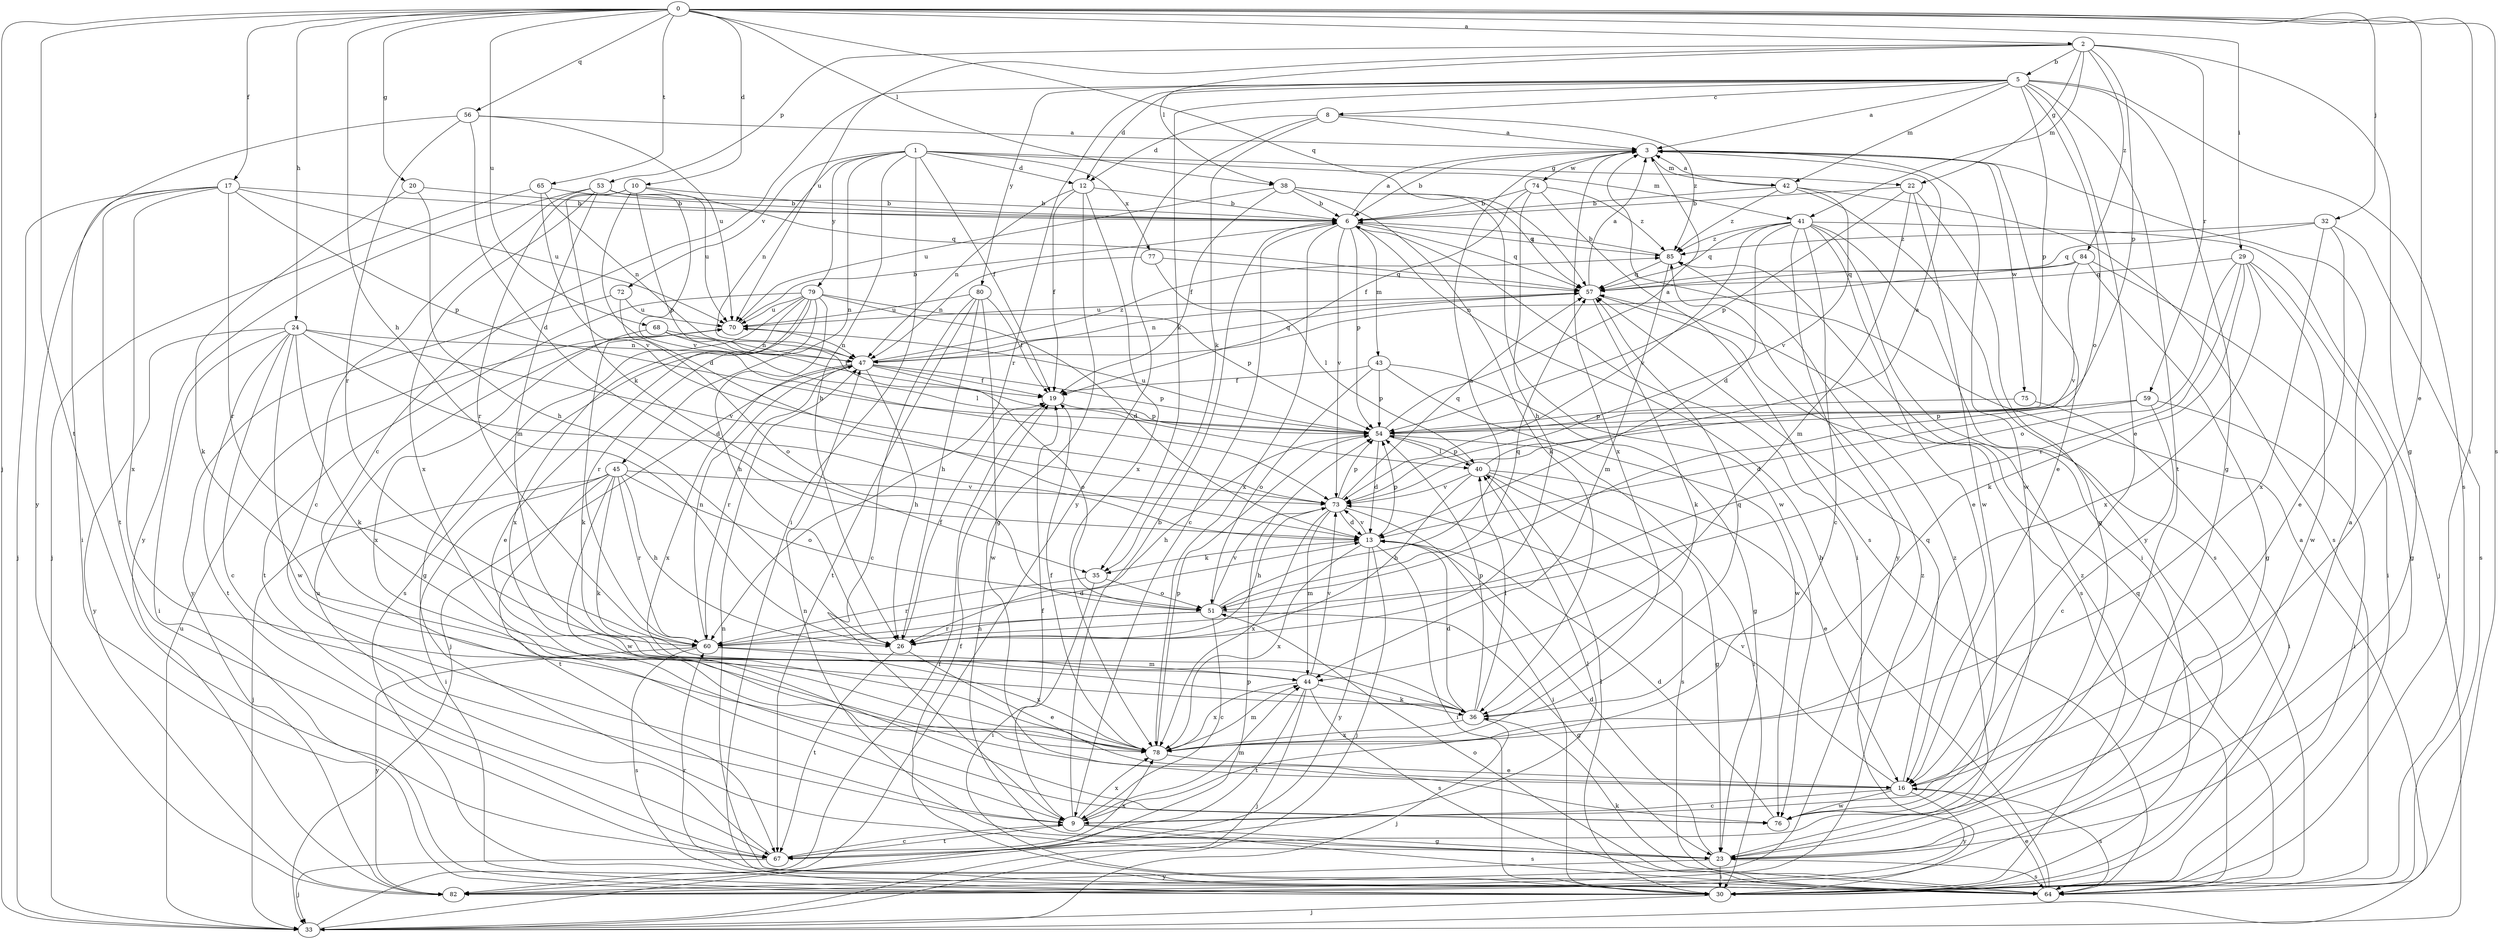 strict digraph  {
0;
1;
2;
3;
5;
6;
8;
9;
10;
12;
13;
16;
17;
19;
20;
22;
23;
24;
26;
29;
30;
32;
33;
35;
36;
38;
40;
41;
42;
43;
44;
45;
47;
51;
53;
54;
56;
57;
59;
60;
64;
65;
67;
68;
70;
72;
73;
74;
75;
76;
77;
78;
79;
80;
82;
84;
85;
0 -> 2  [label=a];
0 -> 10  [label=d];
0 -> 16  [label=e];
0 -> 17  [label=f];
0 -> 20  [label=g];
0 -> 24  [label=h];
0 -> 26  [label=h];
0 -> 29  [label=i];
0 -> 30  [label=i];
0 -> 32  [label=j];
0 -> 33  [label=j];
0 -> 38  [label=l];
0 -> 56  [label=q];
0 -> 57  [label=q];
0 -> 64  [label=s];
0 -> 65  [label=t];
0 -> 67  [label=t];
0 -> 68  [label=u];
1 -> 12  [label=d];
1 -> 19  [label=f];
1 -> 22  [label=g];
1 -> 26  [label=h];
1 -> 30  [label=i];
1 -> 41  [label=m];
1 -> 45  [label=n];
1 -> 47  [label=n];
1 -> 72  [label=v];
1 -> 77  [label=x];
1 -> 79  [label=y];
2 -> 5  [label=b];
2 -> 22  [label=g];
2 -> 23  [label=g];
2 -> 38  [label=l];
2 -> 41  [label=m];
2 -> 53  [label=p];
2 -> 54  [label=p];
2 -> 59  [label=r];
2 -> 70  [label=u];
2 -> 84  [label=z];
3 -> 6  [label=b];
3 -> 16  [label=e];
3 -> 42  [label=m];
3 -> 74  [label=w];
3 -> 75  [label=w];
3 -> 76  [label=w];
3 -> 78  [label=x];
5 -> 3  [label=a];
5 -> 8  [label=c];
5 -> 9  [label=c];
5 -> 12  [label=d];
5 -> 16  [label=e];
5 -> 23  [label=g];
5 -> 35  [label=k];
5 -> 42  [label=m];
5 -> 51  [label=o];
5 -> 54  [label=p];
5 -> 60  [label=r];
5 -> 64  [label=s];
5 -> 67  [label=t];
5 -> 80  [label=y];
6 -> 3  [label=a];
6 -> 9  [label=c];
6 -> 30  [label=i];
6 -> 43  [label=m];
6 -> 54  [label=p];
6 -> 57  [label=q];
6 -> 73  [label=v];
6 -> 78  [label=x];
6 -> 85  [label=z];
8 -> 3  [label=a];
8 -> 12  [label=d];
8 -> 35  [label=k];
8 -> 82  [label=y];
8 -> 85  [label=z];
9 -> 6  [label=b];
9 -> 19  [label=f];
9 -> 23  [label=g];
9 -> 44  [label=m];
9 -> 64  [label=s];
9 -> 67  [label=t];
9 -> 78  [label=x];
10 -> 6  [label=b];
10 -> 13  [label=d];
10 -> 35  [label=k];
10 -> 54  [label=p];
10 -> 57  [label=q];
10 -> 60  [label=r];
12 -> 6  [label=b];
12 -> 19  [label=f];
12 -> 23  [label=g];
12 -> 47  [label=n];
12 -> 78  [label=x];
13 -> 30  [label=i];
13 -> 33  [label=j];
13 -> 35  [label=k];
13 -> 54  [label=p];
13 -> 73  [label=v];
13 -> 78  [label=x];
13 -> 82  [label=y];
16 -> 9  [label=c];
16 -> 57  [label=q];
16 -> 64  [label=s];
16 -> 73  [label=v];
16 -> 76  [label=w];
16 -> 82  [label=y];
17 -> 6  [label=b];
17 -> 30  [label=i];
17 -> 33  [label=j];
17 -> 54  [label=p];
17 -> 60  [label=r];
17 -> 67  [label=t];
17 -> 70  [label=u];
17 -> 78  [label=x];
19 -> 54  [label=p];
20 -> 6  [label=b];
20 -> 26  [label=h];
20 -> 36  [label=k];
22 -> 6  [label=b];
22 -> 23  [label=g];
22 -> 44  [label=m];
22 -> 54  [label=p];
22 -> 76  [label=w];
23 -> 13  [label=d];
23 -> 30  [label=i];
23 -> 47  [label=n];
23 -> 64  [label=s];
23 -> 82  [label=y];
23 -> 85  [label=z];
24 -> 9  [label=c];
24 -> 13  [label=d];
24 -> 30  [label=i];
24 -> 36  [label=k];
24 -> 47  [label=n];
24 -> 67  [label=t];
24 -> 73  [label=v];
24 -> 76  [label=w];
24 -> 82  [label=y];
26 -> 16  [label=e];
26 -> 19  [label=f];
26 -> 67  [label=t];
29 -> 23  [label=g];
29 -> 36  [label=k];
29 -> 51  [label=o];
29 -> 57  [label=q];
29 -> 60  [label=r];
29 -> 76  [label=w];
29 -> 78  [label=x];
30 -> 3  [label=a];
30 -> 33  [label=j];
30 -> 40  [label=l];
30 -> 85  [label=z];
32 -> 16  [label=e];
32 -> 57  [label=q];
32 -> 64  [label=s];
32 -> 78  [label=x];
32 -> 85  [label=z];
33 -> 3  [label=a];
33 -> 19  [label=f];
33 -> 54  [label=p];
33 -> 70  [label=u];
35 -> 30  [label=i];
35 -> 51  [label=o];
35 -> 60  [label=r];
36 -> 13  [label=d];
36 -> 33  [label=j];
36 -> 40  [label=l];
36 -> 54  [label=p];
36 -> 57  [label=q];
36 -> 78  [label=x];
38 -> 6  [label=b];
38 -> 19  [label=f];
38 -> 36  [label=k];
38 -> 57  [label=q];
38 -> 70  [label=u];
38 -> 76  [label=w];
40 -> 3  [label=a];
40 -> 16  [label=e];
40 -> 23  [label=g];
40 -> 26  [label=h];
40 -> 54  [label=p];
40 -> 64  [label=s];
40 -> 73  [label=v];
41 -> 9  [label=c];
41 -> 13  [label=d];
41 -> 16  [label=e];
41 -> 30  [label=i];
41 -> 33  [label=j];
41 -> 57  [label=q];
41 -> 64  [label=s];
41 -> 73  [label=v];
41 -> 82  [label=y];
41 -> 85  [label=z];
42 -> 3  [label=a];
42 -> 6  [label=b];
42 -> 64  [label=s];
42 -> 73  [label=v];
42 -> 82  [label=y];
42 -> 85  [label=z];
43 -> 19  [label=f];
43 -> 23  [label=g];
43 -> 51  [label=o];
43 -> 54  [label=p];
43 -> 76  [label=w];
44 -> 33  [label=j];
44 -> 36  [label=k];
44 -> 64  [label=s];
44 -> 67  [label=t];
44 -> 73  [label=v];
44 -> 78  [label=x];
45 -> 26  [label=h];
45 -> 30  [label=i];
45 -> 33  [label=j];
45 -> 36  [label=k];
45 -> 51  [label=o];
45 -> 60  [label=r];
45 -> 67  [label=t];
45 -> 73  [label=v];
45 -> 76  [label=w];
47 -> 19  [label=f];
47 -> 26  [label=h];
47 -> 33  [label=j];
47 -> 51  [label=o];
47 -> 54  [label=p];
47 -> 57  [label=q];
47 -> 60  [label=r];
47 -> 78  [label=x];
47 -> 85  [label=z];
51 -> 3  [label=a];
51 -> 9  [label=c];
51 -> 23  [label=g];
51 -> 26  [label=h];
51 -> 57  [label=q];
51 -> 60  [label=r];
51 -> 73  [label=v];
53 -> 6  [label=b];
53 -> 9  [label=c];
53 -> 44  [label=m];
53 -> 70  [label=u];
53 -> 73  [label=v];
53 -> 78  [label=x];
53 -> 82  [label=y];
54 -> 3  [label=a];
54 -> 13  [label=d];
54 -> 26  [label=h];
54 -> 30  [label=i];
54 -> 40  [label=l];
54 -> 70  [label=u];
56 -> 3  [label=a];
56 -> 13  [label=d];
56 -> 60  [label=r];
56 -> 70  [label=u];
56 -> 82  [label=y];
57 -> 3  [label=a];
57 -> 36  [label=k];
57 -> 47  [label=n];
57 -> 64  [label=s];
57 -> 70  [label=u];
59 -> 9  [label=c];
59 -> 13  [label=d];
59 -> 30  [label=i];
59 -> 54  [label=p];
60 -> 13  [label=d];
60 -> 44  [label=m];
60 -> 47  [label=n];
60 -> 64  [label=s];
60 -> 78  [label=x];
60 -> 82  [label=y];
64 -> 6  [label=b];
64 -> 16  [label=e];
64 -> 19  [label=f];
64 -> 36  [label=k];
64 -> 47  [label=n];
64 -> 51  [label=o];
64 -> 57  [label=q];
64 -> 60  [label=r];
65 -> 6  [label=b];
65 -> 33  [label=j];
65 -> 47  [label=n];
65 -> 73  [label=v];
67 -> 9  [label=c];
67 -> 33  [label=j];
67 -> 40  [label=l];
67 -> 70  [label=u];
67 -> 78  [label=x];
68 -> 19  [label=f];
68 -> 40  [label=l];
68 -> 47  [label=n];
68 -> 78  [label=x];
70 -> 6  [label=b];
70 -> 36  [label=k];
70 -> 47  [label=n];
72 -> 51  [label=o];
72 -> 70  [label=u];
72 -> 82  [label=y];
73 -> 13  [label=d];
73 -> 26  [label=h];
73 -> 30  [label=i];
73 -> 44  [label=m];
73 -> 54  [label=p];
73 -> 57  [label=q];
73 -> 78  [label=x];
74 -> 6  [label=b];
74 -> 19  [label=f];
74 -> 26  [label=h];
74 -> 64  [label=s];
74 -> 85  [label=z];
75 -> 30  [label=i];
75 -> 54  [label=p];
76 -> 13  [label=d];
77 -> 40  [label=l];
77 -> 47  [label=n];
77 -> 57  [label=q];
78 -> 16  [label=e];
78 -> 19  [label=f];
78 -> 44  [label=m];
78 -> 54  [label=p];
79 -> 13  [label=d];
79 -> 16  [label=e];
79 -> 23  [label=g];
79 -> 26  [label=h];
79 -> 54  [label=p];
79 -> 60  [label=r];
79 -> 64  [label=s];
79 -> 67  [label=t];
79 -> 70  [label=u];
79 -> 78  [label=x];
80 -> 9  [label=c];
80 -> 19  [label=f];
80 -> 26  [label=h];
80 -> 67  [label=t];
80 -> 70  [label=u];
80 -> 76  [label=w];
82 -> 85  [label=z];
84 -> 23  [label=g];
84 -> 30  [label=i];
84 -> 47  [label=n];
84 -> 57  [label=q];
84 -> 73  [label=v];
85 -> 6  [label=b];
85 -> 44  [label=m];
85 -> 57  [label=q];
}
